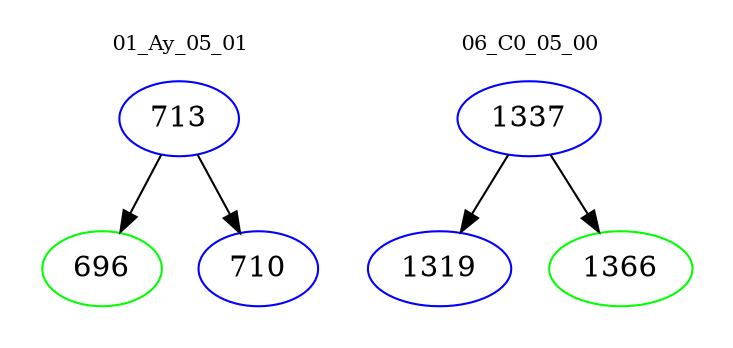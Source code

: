 digraph{
subgraph cluster_0 {
color = white
label = "01_Ay_05_01";
fontsize=10;
T0_713 [label="713", color="blue"]
T0_713 -> T0_696 [color="black"]
T0_696 [label="696", color="green"]
T0_713 -> T0_710 [color="black"]
T0_710 [label="710", color="blue"]
}
subgraph cluster_1 {
color = white
label = "06_C0_05_00";
fontsize=10;
T1_1337 [label="1337", color="blue"]
T1_1337 -> T1_1319 [color="black"]
T1_1319 [label="1319", color="blue"]
T1_1337 -> T1_1366 [color="black"]
T1_1366 [label="1366", color="green"]
}
}
